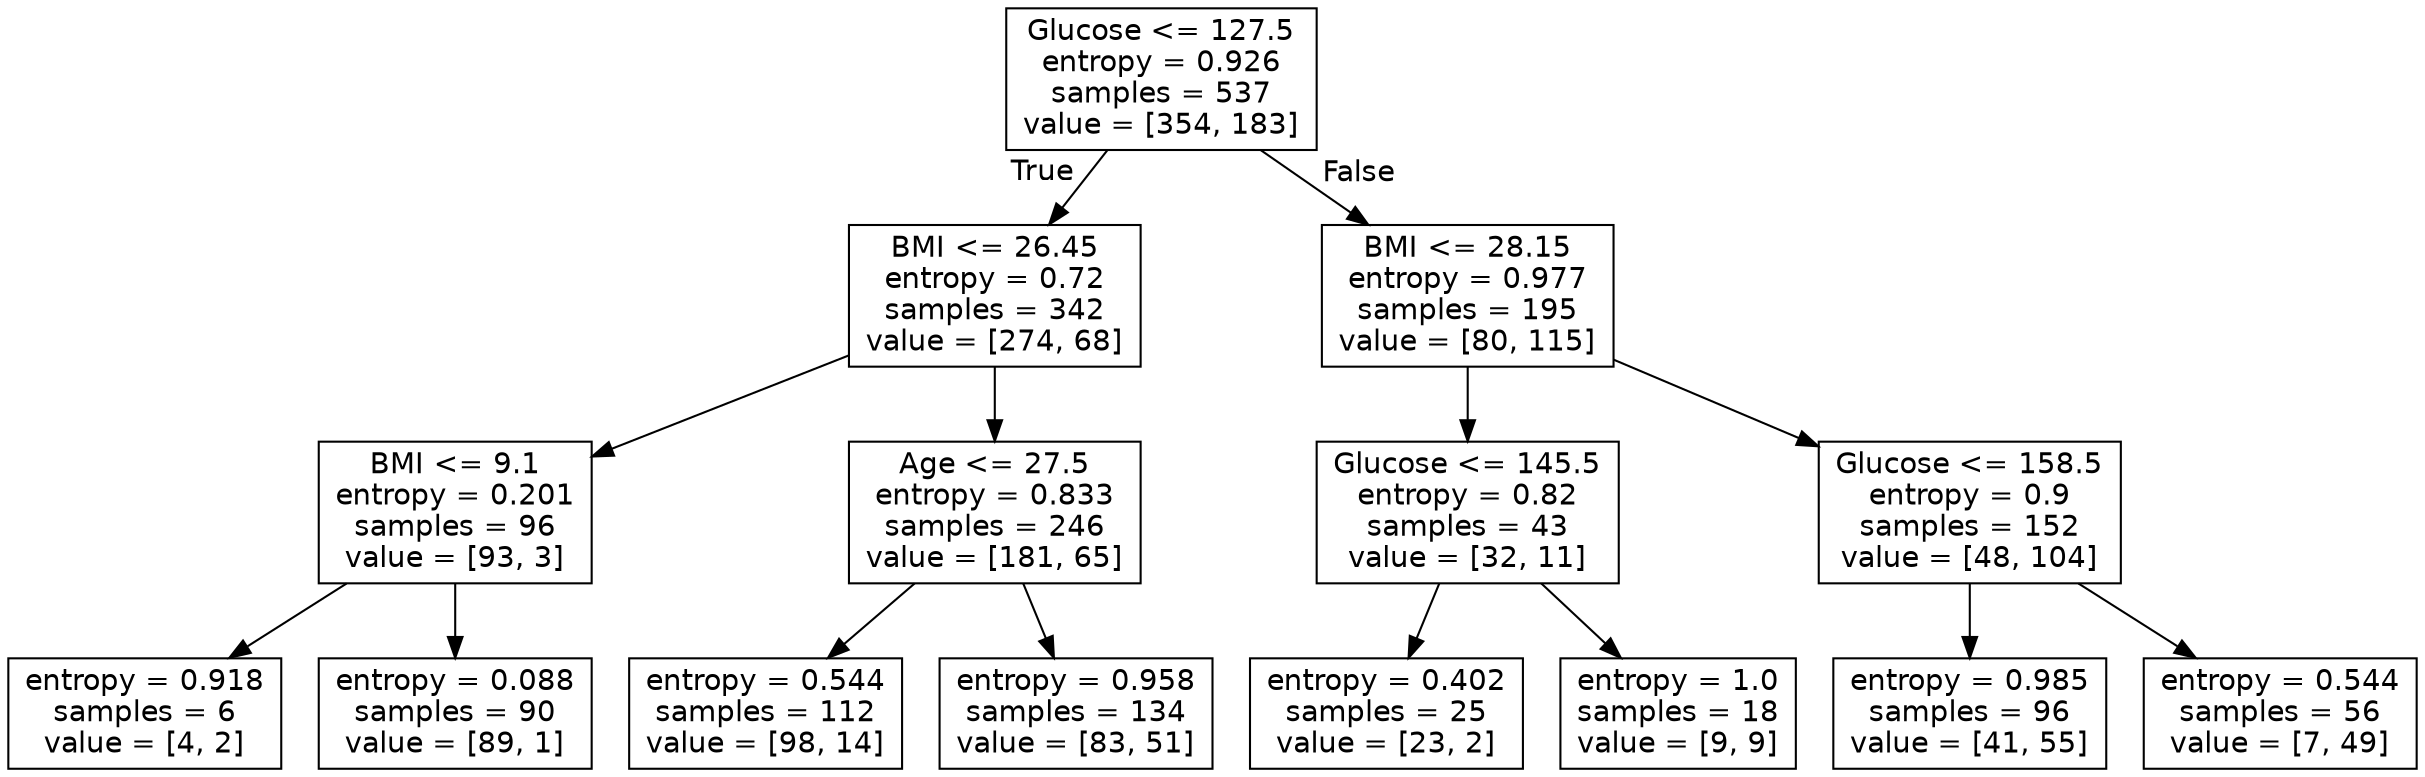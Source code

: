 digraph Tree {
node [shape=box, fontname="helvetica"] ;
edge [fontname="helvetica"] ;
0 [label="Glucose <= 127.5\nentropy = 0.926\nsamples = 537\nvalue = [354, 183]"] ;
1 [label="BMI <= 26.45\nentropy = 0.72\nsamples = 342\nvalue = [274, 68]"] ;
0 -> 1 [labeldistance=2.5, labelangle=45, headlabel="True"] ;
2 [label="BMI <= 9.1\nentropy = 0.201\nsamples = 96\nvalue = [93, 3]"] ;
1 -> 2 ;
3 [label="entropy = 0.918\nsamples = 6\nvalue = [4, 2]"] ;
2 -> 3 ;
4 [label="entropy = 0.088\nsamples = 90\nvalue = [89, 1]"] ;
2 -> 4 ;
5 [label="Age <= 27.5\nentropy = 0.833\nsamples = 246\nvalue = [181, 65]"] ;
1 -> 5 ;
6 [label="entropy = 0.544\nsamples = 112\nvalue = [98, 14]"] ;
5 -> 6 ;
7 [label="entropy = 0.958\nsamples = 134\nvalue = [83, 51]"] ;
5 -> 7 ;
8 [label="BMI <= 28.15\nentropy = 0.977\nsamples = 195\nvalue = [80, 115]"] ;
0 -> 8 [labeldistance=2.5, labelangle=-45, headlabel="False"] ;
9 [label="Glucose <= 145.5\nentropy = 0.82\nsamples = 43\nvalue = [32, 11]"] ;
8 -> 9 ;
10 [label="entropy = 0.402\nsamples = 25\nvalue = [23, 2]"] ;
9 -> 10 ;
11 [label="entropy = 1.0\nsamples = 18\nvalue = [9, 9]"] ;
9 -> 11 ;
12 [label="Glucose <= 158.5\nentropy = 0.9\nsamples = 152\nvalue = [48, 104]"] ;
8 -> 12 ;
13 [label="entropy = 0.985\nsamples = 96\nvalue = [41, 55]"] ;
12 -> 13 ;
14 [label="entropy = 0.544\nsamples = 56\nvalue = [7, 49]"] ;
12 -> 14 ;
}